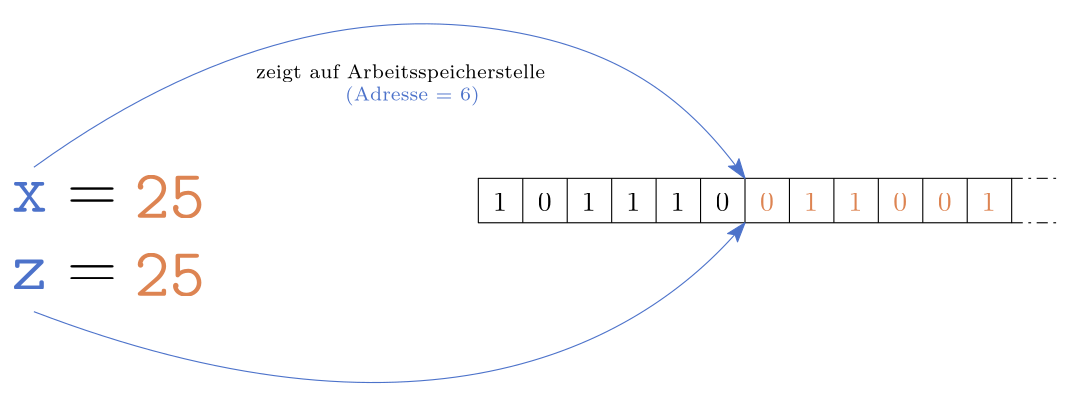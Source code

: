 <?xml version="1.0"?>
<!DOCTYPE ipe SYSTEM "ipe.dtd">
<ipe version="70218" creator="Ipe 7.2.24">
<info created="D:20211013140905" modified="D:20230901152903"/>
<ipestyle name="basic">
<symbol name="arrow/arc(spx)">
<path stroke="sym-stroke" fill="sym-stroke" pen="sym-pen">
0 0 m
-1 0.333 l
-1 -0.333 l
h
</path>
</symbol>
<symbol name="arrow/farc(spx)">
<path stroke="sym-stroke" fill="white" pen="sym-pen">
0 0 m
-1 0.333 l
-1 -0.333 l
h
</path>
</symbol>
<symbol name="arrow/ptarc(spx)">
<path stroke="sym-stroke" fill="sym-stroke" pen="sym-pen">
0 0 m
-1 0.333 l
-0.8 0 l
-1 -0.333 l
h
</path>
</symbol>
<symbol name="arrow/fptarc(spx)">
<path stroke="sym-stroke" fill="white" pen="sym-pen">
0 0 m
-1 0.333 l
-0.8 0 l
-1 -0.333 l
h
</path>
</symbol>
<symbol name="mark/circle(sx)" transformations="translations">
<path fill="sym-stroke">
0.6 0 0 0.6 0 0 e
0.4 0 0 0.4 0 0 e
</path>
</symbol>
<symbol name="mark/disk(sx)" transformations="translations">
<path fill="sym-stroke">
0.6 0 0 0.6 0 0 e
</path>
</symbol>
<symbol name="mark/fdisk(sfx)" transformations="translations">
<group>
<path fill="sym-fill">
0.5 0 0 0.5 0 0 e
</path>
<path fill="sym-stroke" fillrule="eofill">
0.6 0 0 0.6 0 0 e
0.4 0 0 0.4 0 0 e
</path>
</group>
</symbol>
<symbol name="mark/box(sx)" transformations="translations">
<path fill="sym-stroke" fillrule="eofill">
-0.6 -0.6 m
0.6 -0.6 l
0.6 0.6 l
-0.6 0.6 l
h
-0.4 -0.4 m
0.4 -0.4 l
0.4 0.4 l
-0.4 0.4 l
h
</path>
</symbol>
<symbol name="mark/square(sx)" transformations="translations">
<path fill="sym-stroke">
-0.6 -0.6 m
0.6 -0.6 l
0.6 0.6 l
-0.6 0.6 l
h
</path>
</symbol>
<symbol name="mark/fsquare(sfx)" transformations="translations">
<group>
<path fill="sym-fill">
-0.5 -0.5 m
0.5 -0.5 l
0.5 0.5 l
-0.5 0.5 l
h
</path>
<path fill="sym-stroke" fillrule="eofill">
-0.6 -0.6 m
0.6 -0.6 l
0.6 0.6 l
-0.6 0.6 l
h
-0.4 -0.4 m
0.4 -0.4 l
0.4 0.4 l
-0.4 0.4 l
h
</path>
</group>
</symbol>
<symbol name="mark/cross(sx)" transformations="translations">
<group>
<path fill="sym-stroke">
-0.43 -0.57 m
0.57 0.43 l
0.43 0.57 l
-0.57 -0.43 l
h
</path>
<path fill="sym-stroke">
-0.43 0.57 m
0.57 -0.43 l
0.43 -0.57 l
-0.57 0.43 l
h
</path>
</group>
</symbol>
<symbol name="arrow/fnormal(spx)">
<path stroke="sym-stroke" fill="white" pen="sym-pen">
0 0 m
-1 0.333 l
-1 -0.333 l
h
</path>
</symbol>
<symbol name="arrow/pointed(spx)">
<path stroke="sym-stroke" fill="sym-stroke" pen="sym-pen">
0 0 m
-1 0.333 l
-0.8 0 l
-1 -0.333 l
h
</path>
</symbol>
<symbol name="arrow/fpointed(spx)">
<path stroke="sym-stroke" fill="white" pen="sym-pen">
0 0 m
-1 0.333 l
-0.8 0 l
-1 -0.333 l
h
</path>
</symbol>
<symbol name="arrow/linear(spx)">
<path stroke="sym-stroke" pen="sym-pen">
-1 0.333 m
0 0 l
-1 -0.333 l
</path>
</symbol>
<symbol name="arrow/fdouble(spx)">
<path stroke="sym-stroke" fill="white" pen="sym-pen">
0 0 m
-1 0.333 l
-1 -0.333 l
h
-1 0 m
-2 0.333 l
-2 -0.333 l
h
</path>
</symbol>
<symbol name="arrow/double(spx)">
<path stroke="sym-stroke" fill="sym-stroke" pen="sym-pen">
0 0 m
-1 0.333 l
-1 -0.333 l
h
-1 0 m
-2 0.333 l
-2 -0.333 l
h
</path>
</symbol>
<anglesize name="22.5 deg" value="22.5"/>
<anglesize name="30 deg" value="30"/>
<anglesize name="45 deg" value="45"/>
<anglesize name="60 deg" value="60"/>
<anglesize name="90 deg" value="90"/>
<arrowsize name="large" value="10"/>
<arrowsize name="small" value="5"/>
<arrowsize name="tiny" value="3"/>
<color name="blue" value="0 0 1"/>
<color name="brown" value="0.647 0.165 0.165"/>
<color name="darkblue" value="0 0 0.545"/>
<color name="darkcyan" value="0 0.545 0.545"/>
<color name="darkgray" value="0.663"/>
<color name="darkgreen" value="0 0.392 0"/>
<color name="darkmagenta" value="0.545 0 0.545"/>
<color name="darkorange" value="1 0.549 0"/>
<color name="darkred" value="0.545 0 0"/>
<color name="gold" value="1 0.843 0"/>
<color name="gray" value="0.745"/>
<color name="green" value="0 1 0"/>
<color name="lightblue" value="0.678 0.847 0.902"/>
<color name="lightcyan" value="0.878 1 1"/>
<color name="lightgray" value="0.827"/>
<color name="lightgreen" value="0.565 0.933 0.565"/>
<color name="lightyellow" value="1 1 0.878"/>
<color name="navy" value="0 0 0.502"/>
<color name="orange" value="1 0.647 0"/>
<color name="pink" value="1 0.753 0.796"/>
<color name="purple" value="0.627 0.125 0.941"/>
<color name="red" value="1 0 0"/>
<color name="sbblue" value="0.298 0.447 0.79"/>
<color name="sbgreen" value="0.333 0.658 0.407"/>
<color name="sborange" value="0.866 0.517 0.321"/>
<color name="sbpurple" value="0.505 0.447 0.698"/>
<color name="sbred" value="0.768 0.305 0.321"/>
<color name="seagreen" value="0.18 0.545 0.341"/>
<color name="turquoise" value="0.251 0.878 0.816"/>
<color name="verydarkgray" value="0.4"/>
<color name="violet" value="0.933 0.51 0.933"/>
<color name="yellow" value="1 1 0"/>
<dashstyle name="dash dot dotted" value="[4 2 1 2 1 2] 0"/>
<dashstyle name="dash dotted" value="[4 2 1 2] 0"/>
<dashstyle name="dashed" value="[4] 0"/>
<dashstyle name="dotted" value="[1 3] 0"/>
<gridsize name="10 pts (~3.5 mm)" value="10"/>
<gridsize name="14 pts (~5 mm)" value="14"/>
<gridsize name="16 pts (~6 mm)" value="16"/>
<gridsize name="20 pts (~7 mm)" value="20"/>
<gridsize name="28 pts (~10 mm)" value="28"/>
<gridsize name="32 pts (~12 mm)" value="32"/>
<gridsize name="4 pts" value="4"/>
<gridsize name="56 pts (~20 mm)" value="56"/>
<gridsize name="8 pts (~3 mm)" value="8"/>
<opacity name="10%" value="0.1"/>
<opacity name="30%" value="0.3"/>
<opacity name="50%" value="0.5"/>
<opacity name="75%" value="0.75"/>
<pen name="fat" value="1.2"/>
<pen name="heavier" value="0.8"/>
<pen name="ultrafat" value="2"/>
<symbolsize name="large" value="5"/>
<symbolsize name="small" value="2"/>
<symbolsize name="tiny" value="1.1"/>
<textsize name="Huge" value="\Huge"/>
<textsize name="LARGE" value="\LARGE"/>
<textsize name="Large" value="\Large"/>
<textsize name="footnote" value="\footnotesize"/>
<textsize name="huge" value="\huge"/>
<textsize name="large" value="\large"/>
<textsize name="small" value="\small"/>
<textsize name="tiny" value="\tiny"/>
<textstyle name="center" begin="\begin{center}" end="\end{center}"/>
<textstyle name="item" begin="\begin{itemize}\item{}" end="\end{itemize}"/>
<textstyle name="itemize" begin="\begin{itemize}" end="\end{itemize}"/>
<tiling name="falling" angle="-60" step="4" width="1"/>
<tiling name="rising" angle="30" step="4" width="1"/>
</ipestyle>
<page>
<layer name="alpha"/>
<view layers="alpha" active="alpha"/>
<path layer="alpha" fill="white">
484 816 m
484 672 l
100 672 l
100 816 l
h
</path>
<text transformations="translations" pos="104 740" stroke="sbblue" type="label" width="12.755" height="10.672" depth="0" valign="baseline" size="25">\texttt{x}</text>
<path stroke="black">
272 752 m
272 736 l
464 736 l
464 752 l
h
</path>
<path stroke="black">
288 752 m
288 736 l
</path>
<path matrix="1 0 0 1 16 0" stroke="black">
288 752 m
288 736 l
</path>
<path matrix="1 0 0 1 32 0" stroke="black">
288 752 m
288 736 l
</path>
<path matrix="1 0 0 1 48 0" stroke="black">
288 752 m
288 736 l
</path>
<path matrix="1 0 0 1 64 0" stroke="black">
288 752 m
288 736 l
</path>
<path matrix="1 0 0 1 80 0" stroke="black">
288 752 m
288 736 l
</path>
<path matrix="1 0 0 1 96 0" stroke="black">
288 752 m
288 736 l
</path>
<path matrix="1 0 0 1 112 0" stroke="black">
288 752 m
288 736 l
</path>
<path matrix="1 0 0 1 128 0" stroke="black">
288 752 m
288 736 l
</path>
<path matrix="1 0 0 1 144 0" stroke="black">
288 752 m
288 736 l
</path>
<path matrix="1 0 0 1 160 0" stroke="black">
288 752 m
288 736 l
</path>
<text matrix="1 0 0 1 1.2437 -3.70399" transformations="translations" pos="276 744" stroke="black" type="label" width="4.981" height="6.42" depth="0" valign="baseline">1</text>
<text matrix="1 0 0 1 21.3928 -27.7918" transformations="translations" pos="272 768" stroke="black" type="label" width="4.981" height="6.42" depth="0" valign="baseline">0</text>
<text matrix="1 0 0 1 177.244 -3.70399" transformations="translations" pos="276 744" stroke="sborange" type="label" width="4.981" height="6.42" depth="0" valign="baseline">1</text>
<text matrix="1 0 0 1 129.244 -3.70399" transformations="translations" pos="276 744" stroke="sborange" type="label" width="4.981" height="6.42" depth="0" valign="baseline">1</text>
<text matrix="1 0 0 1 113.244 -3.70399" transformations="translations" pos="276 744" stroke="sborange" type="label" width="4.981" height="6.42" depth="0" valign="baseline">1</text>
<text matrix="1 0 0 1 149.393 -27.7918" transformations="translations" pos="272 768" stroke="sborange" type="label" width="4.981" height="6.42" depth="0" valign="baseline">0</text>
<text matrix="1 0 0 1 165.393 -27.7918" transformations="translations" pos="272 768" stroke="sborange" type="label" width="4.981" height="6.42" depth="0" valign="baseline">0</text>
<text matrix="1 0 0 1 101.393 -27.7918" transformations="translations" pos="272 768" stroke="sborange" type="label" width="4.981" height="6.42" depth="0" valign="baseline">0</text>
<text matrix="1 0 0 1 33.2437 -3.70399" transformations="translations" pos="276 744" stroke="black" type="label" width="4.981" height="6.42" depth="0" valign="baseline">1</text>
<text matrix="1 0 0 1 49.2437 -3.70399" transformations="translations" pos="276 744" stroke="black" type="label" width="4.981" height="6.42" depth="0" valign="baseline">1</text>
<text matrix="1 0 0 1 65.2437 -3.70399" transformations="translations" pos="276 744" stroke="black" type="label" width="4.981" height="6.42" depth="0" valign="baseline">1</text>
<text matrix="1 0 0 1 85.3928 -27.7918" transformations="translations" pos="272 768" stroke="black" type="label" width="4.981" height="6.42" depth="0" valign="baseline">0</text>
<path stroke="sbblue" arrow="ptarc/normal">
112 756 m
184 808
300 816
348 780
368 752 c
</path>
<text matrix="1 0 0 1 4 -32" transformations="translations" pos="188 820" stroke="black" type="label" width="104.128" height="4.849" depth="1.35" valign="baseline" size="7">zeigt auf Arbeitsspeicherstelle</text>
<text matrix="1 0 0 1 0 -4" transformations="translations" pos="224 784" stroke="sbblue" type="label" width="48.474" height="5.234" depth="1.74" valign="baseline" size="7">(Adresse = 6)</text>
<path stroke="black" dash="dash dotted">
464 752 m
480 752 l
</path>
<path stroke="black" dash="dash dotted">
464 736 m
480 736 l
</path>
<text matrix="1 0 0 1 0 -8" transformations="translations" pos="124 748" stroke="black" type="label" width="17.843" height="8.814" depth="0" valign="baseline" size="25">=</text>
<text matrix="1 0 0 1 44.0997 -2.23295" transformations="translations" pos="104 740" stroke="sborange" type="label" width="25.51" height="15.148" depth="0" valign="baseline" size="25">\texttt{25}</text>
<text matrix="1 0 0 1 0 -28" transformations="translations" pos="104 740" stroke="sbblue" type="label" width="12.755" height="10.672" depth="0" valign="baseline" size="25">\texttt{z}</text>
<text matrix="1 0 0 1 0 -36" transformations="translations" pos="124 748" stroke="black" type="label" width="17.843" height="8.814" depth="0" valign="baseline" size="25">=</text>
<text matrix="1 0 0 1 44.0997 -30.2329" transformations="translations" pos="104 740" stroke="sborange" type="label" width="25.51" height="15.148" depth="0" valign="baseline" size="25">\texttt{25}</text>
<path stroke="sbblue" arrow="ptarc/normal">
112 704 m
248 652
328 688
368 736 c
</path>
</page>
</ipe>
